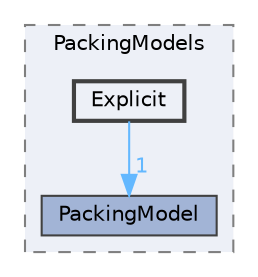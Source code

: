 digraph "src/lagrangian/intermediate/submodels/MPPIC/PackingModels/Explicit"
{
 // LATEX_PDF_SIZE
  bgcolor="transparent";
  edge [fontname=Helvetica,fontsize=10,labelfontname=Helvetica,labelfontsize=10];
  node [fontname=Helvetica,fontsize=10,shape=box,height=0.2,width=0.4];
  compound=true
  subgraph clusterdir_53a1042b3e5d1ab48a4a4664459291c4 {
    graph [ bgcolor="#edf0f7", pencolor="grey50", label="PackingModels", fontname=Helvetica,fontsize=10 style="filled,dashed", URL="dir_53a1042b3e5d1ab48a4a4664459291c4.html",tooltip=""]
  dir_72cee44745666f6ed21c39ef493210e5 [label="PackingModel", fillcolor="#a2b4d6", color="grey25", style="filled", URL="dir_72cee44745666f6ed21c39ef493210e5.html",tooltip=""];
  dir_0aa300122fdf1bffb03bf013d1da586c [label="Explicit", fillcolor="#edf0f7", color="grey25", style="filled,bold", URL="dir_0aa300122fdf1bffb03bf013d1da586c.html",tooltip=""];
  }
  dir_0aa300122fdf1bffb03bf013d1da586c->dir_72cee44745666f6ed21c39ef493210e5 [headlabel="1", labeldistance=1.5 headhref="dir_001196_002766.html" href="dir_001196_002766.html" color="steelblue1" fontcolor="steelblue1"];
}
